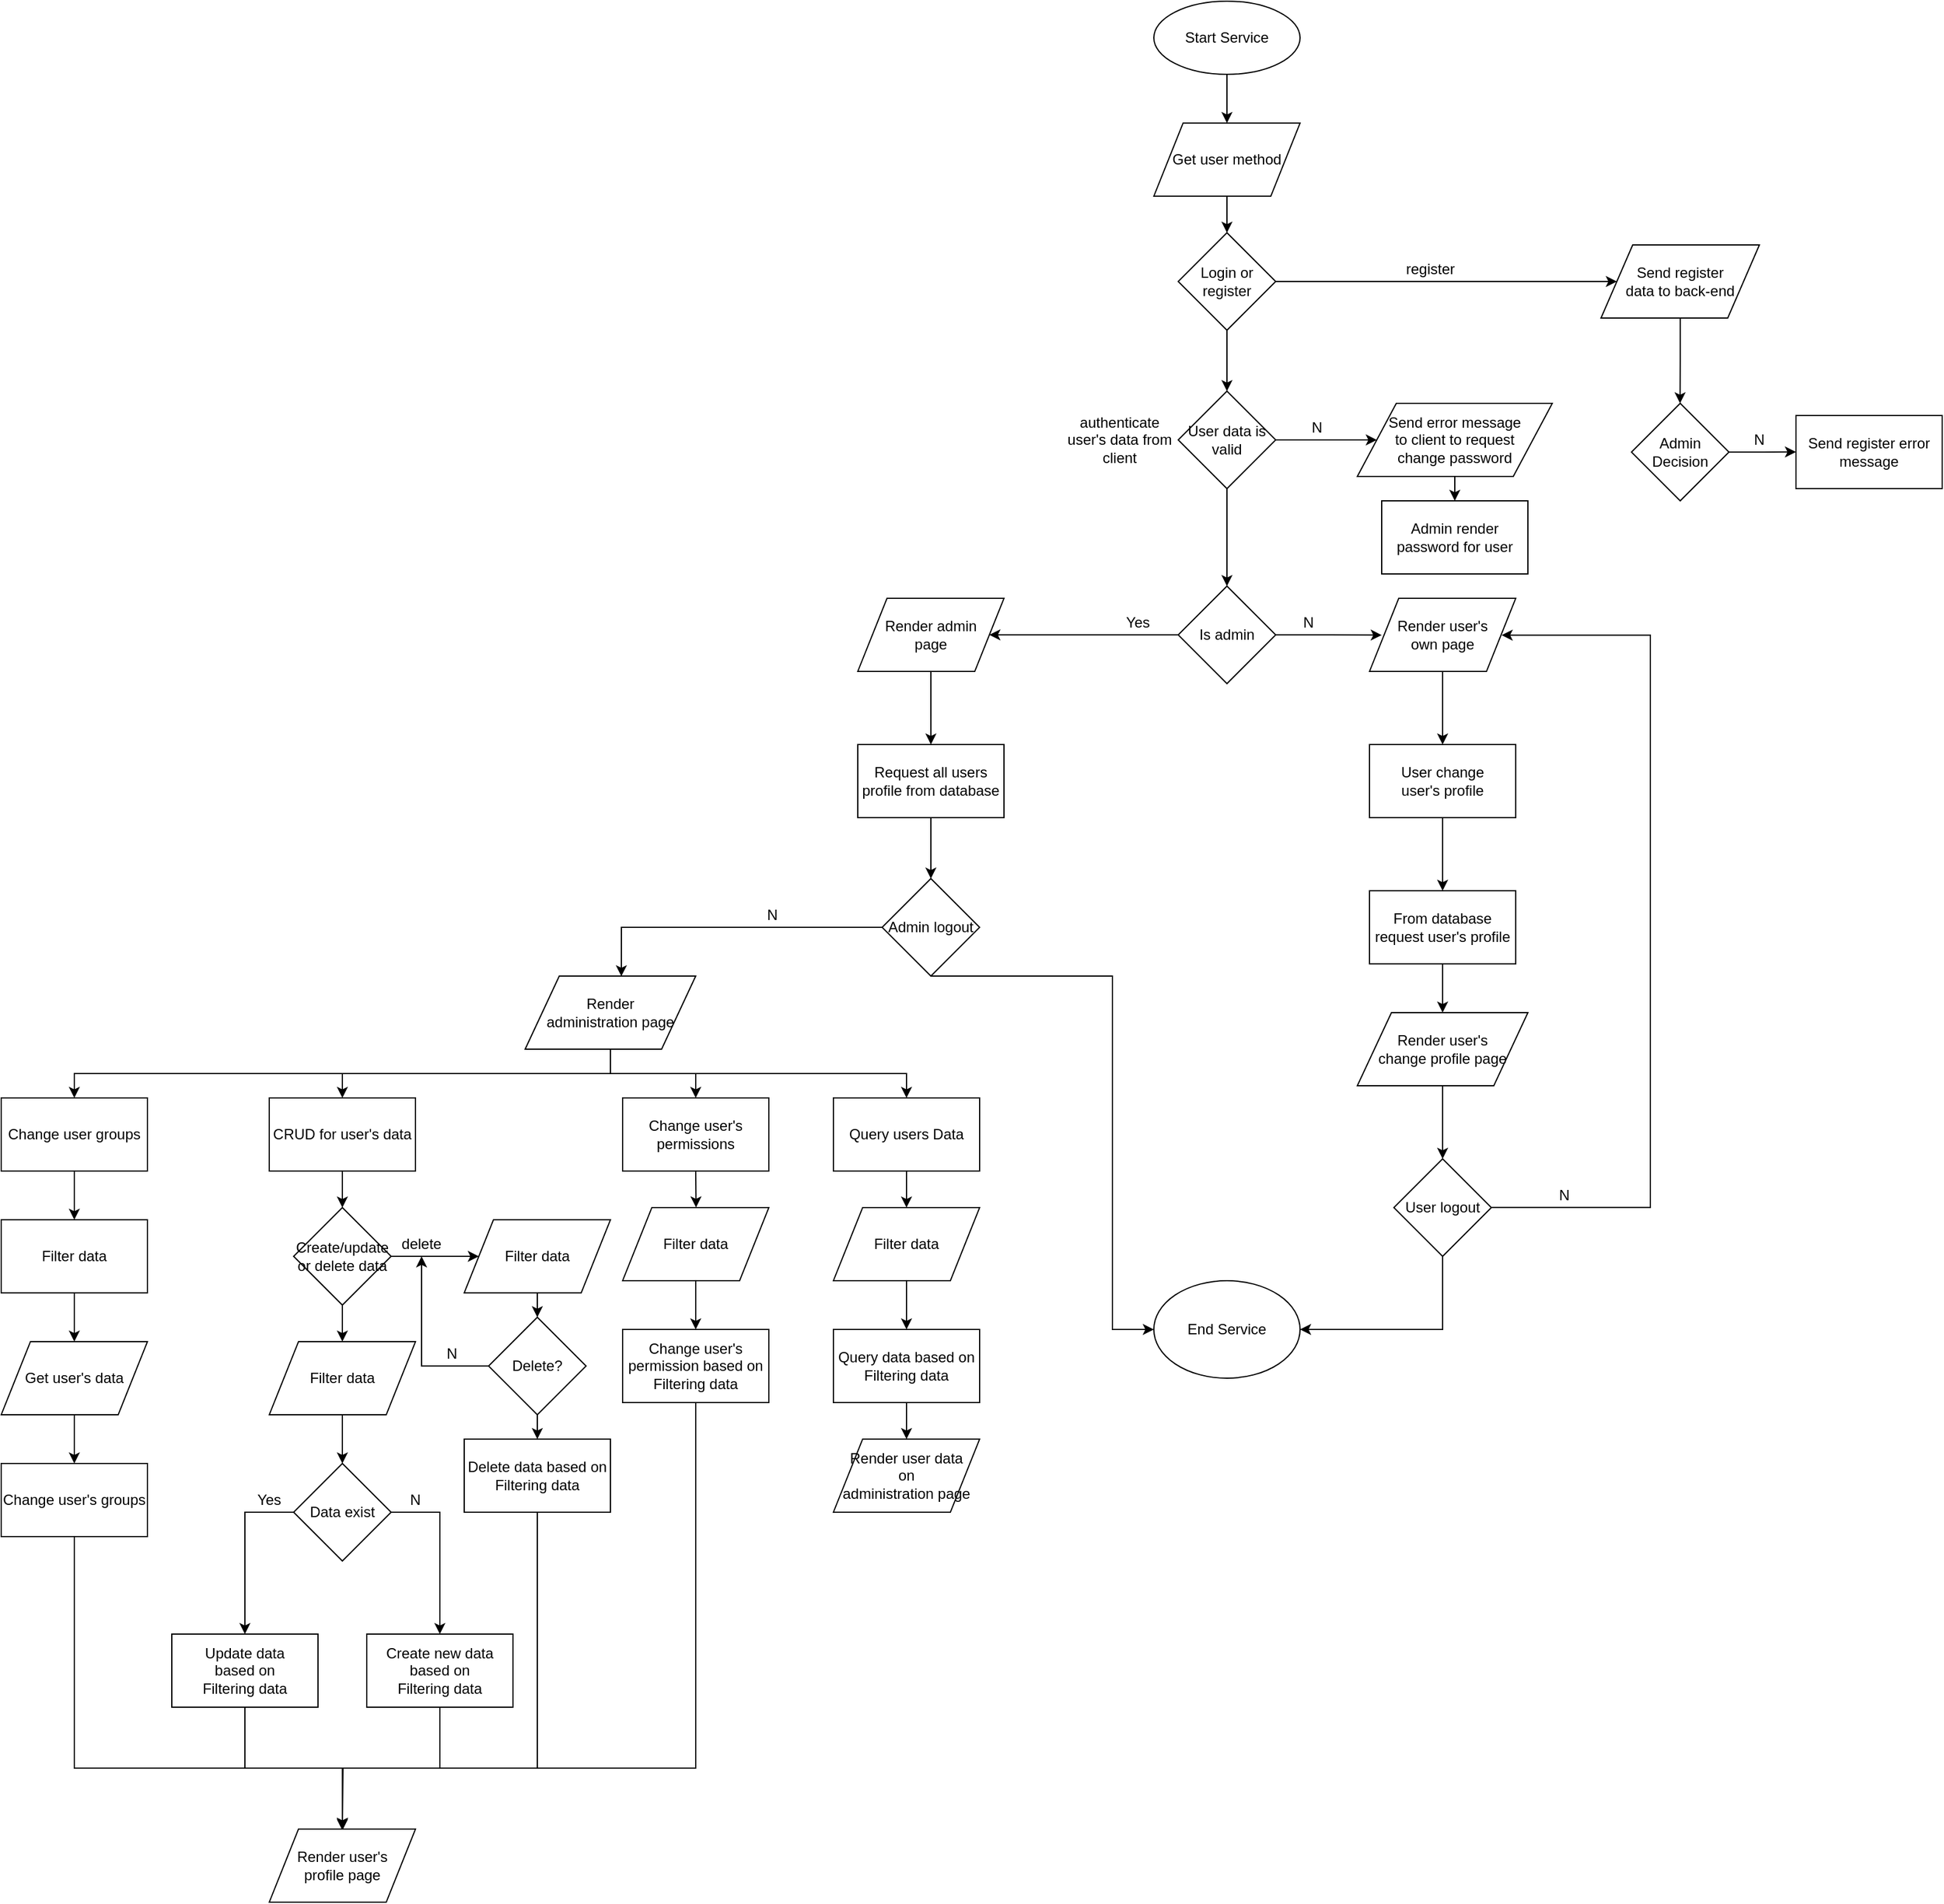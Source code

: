 <mxfile version="12.1.2" type="github" pages="1"><diagram id="x_XRw9XqwPM6PE8MIJSg" name="Page-1"><mxGraphModel dx="4347" dy="1870" grid="1" gridSize="10" guides="1" tooltips="1" connect="1" arrows="1" fold="1" page="1" pageScale="1" pageWidth="827" pageHeight="1169" math="0" shadow="0"><root><mxCell id="0"/><mxCell id="1" parent="0"/><mxCell id="s8L0YOAgI1LAVm6oBnWb-3" style="edgeStyle=orthogonalEdgeStyle;rounded=0;orthogonalLoop=1;jettySize=auto;html=1;exitX=0.5;exitY=1;exitDx=0;exitDy=0;entryX=0.5;entryY=0;entryDx=0;entryDy=0;" edge="1" parent="1" source="s8L0YOAgI1LAVm6oBnWb-1" target="s8L0YOAgI1LAVm6oBnWb-2"><mxGeometry relative="1" as="geometry"/></mxCell><mxCell id="s8L0YOAgI1LAVm6oBnWb-1" value="Start Service" style="ellipse;whiteSpace=wrap;html=1;" vertex="1" parent="1"><mxGeometry x="353" y="30" width="120" height="60" as="geometry"/></mxCell><mxCell id="s8L0YOAgI1LAVm6oBnWb-5" style="edgeStyle=orthogonalEdgeStyle;rounded=0;orthogonalLoop=1;jettySize=auto;html=1;exitX=0.5;exitY=1;exitDx=0;exitDy=0;" edge="1" parent="1" source="s8L0YOAgI1LAVm6oBnWb-2" target="s8L0YOAgI1LAVm6oBnWb-4"><mxGeometry relative="1" as="geometry"/></mxCell><mxCell id="s8L0YOAgI1LAVm6oBnWb-2" value="Get user method" style="shape=parallelogram;perimeter=parallelogramPerimeter;whiteSpace=wrap;html=1;" vertex="1" parent="1"><mxGeometry x="353" y="130" width="120" height="60" as="geometry"/></mxCell><mxCell id="s8L0YOAgI1LAVm6oBnWb-10" style="edgeStyle=orthogonalEdgeStyle;rounded=0;orthogonalLoop=1;jettySize=auto;html=1;exitX=1;exitY=0.5;exitDx=0;exitDy=0;entryX=0;entryY=0.5;entryDx=0;entryDy=0;" edge="1" parent="1" source="s8L0YOAgI1LAVm6oBnWb-4" target="s8L0YOAgI1LAVm6oBnWb-17"><mxGeometry relative="1" as="geometry"><mxPoint x="729.69" y="259.862" as="targetPoint"/></mxGeometry></mxCell><mxCell id="s8L0YOAgI1LAVm6oBnWb-12" value="" style="edgeStyle=orthogonalEdgeStyle;rounded=0;orthogonalLoop=1;jettySize=auto;html=1;" edge="1" parent="1" source="s8L0YOAgI1LAVm6oBnWb-4"><mxGeometry relative="1" as="geometry"><mxPoint x="413" y="350" as="targetPoint"/></mxGeometry></mxCell><mxCell id="s8L0YOAgI1LAVm6oBnWb-4" value="Login or register" style="rhombus;whiteSpace=wrap;html=1;" vertex="1" parent="1"><mxGeometry x="373" y="220" width="80" height="80" as="geometry"/></mxCell><mxCell id="s8L0YOAgI1LAVm6oBnWb-9" value="register" style="text;html=1;strokeColor=none;fillColor=none;align=center;verticalAlign=middle;whiteSpace=wrap;rounded=0;" vertex="1" parent="1"><mxGeometry x="560" y="240" width="40" height="20" as="geometry"/></mxCell><mxCell id="s8L0YOAgI1LAVm6oBnWb-14" style="edgeStyle=orthogonalEdgeStyle;rounded=0;orthogonalLoop=1;jettySize=auto;html=1;exitX=1;exitY=0.5;exitDx=0;exitDy=0;entryX=0;entryY=0.5;entryDx=0;entryDy=0;" edge="1" parent="1" source="s8L0YOAgI1LAVm6oBnWb-13" target="s8L0YOAgI1LAVm6oBnWb-57"><mxGeometry relative="1" as="geometry"><mxPoint x="520" y="390" as="targetPoint"/></mxGeometry></mxCell><mxCell id="s8L0YOAgI1LAVm6oBnWb-24" value="" style="edgeStyle=orthogonalEdgeStyle;rounded=0;orthogonalLoop=1;jettySize=auto;html=1;" edge="1" parent="1" source="s8L0YOAgI1LAVm6oBnWb-13" target="s8L0YOAgI1LAVm6oBnWb-23"><mxGeometry relative="1" as="geometry"/></mxCell><mxCell id="s8L0YOAgI1LAVm6oBnWb-13" value="User data is valid" style="rhombus;whiteSpace=wrap;html=1;" vertex="1" parent="1"><mxGeometry x="373" y="350" width="80" height="80" as="geometry"/></mxCell><mxCell id="s8L0YOAgI1LAVm6oBnWb-30" value="" style="edgeStyle=orthogonalEdgeStyle;rounded=0;orthogonalLoop=1;jettySize=auto;html=1;entryX=1;entryY=0.5;entryDx=0;entryDy=0;" edge="1" parent="1" source="s8L0YOAgI1LAVm6oBnWb-23" target="s8L0YOAgI1LAVm6oBnWb-40"><mxGeometry relative="1" as="geometry"><mxPoint x="290" y="550" as="targetPoint"/></mxGeometry></mxCell><mxCell id="s8L0YOAgI1LAVm6oBnWb-33" value="" style="edgeStyle=orthogonalEdgeStyle;rounded=0;orthogonalLoop=1;jettySize=auto;html=1;entryX=0;entryY=0.5;entryDx=0;entryDy=0;" edge="1" parent="1" source="s8L0YOAgI1LAVm6oBnWb-23"><mxGeometry relative="1" as="geometry"><mxPoint x="540.034" y="550.207" as="targetPoint"/></mxGeometry></mxCell><mxCell id="s8L0YOAgI1LAVm6oBnWb-23" value="Is admin" style="rhombus;whiteSpace=wrap;html=1;" vertex="1" parent="1"><mxGeometry x="373" y="510" width="80" height="80" as="geometry"/></mxCell><mxCell id="s8L0YOAgI1LAVm6oBnWb-15" value="N" style="text;html=1;strokeColor=none;fillColor=none;align=center;verticalAlign=middle;whiteSpace=wrap;rounded=0;" vertex="1" parent="1"><mxGeometry x="466.5" y="370" width="40" height="20" as="geometry"/></mxCell><mxCell id="s8L0YOAgI1LAVm6oBnWb-56" value="" style="edgeStyle=orthogonalEdgeStyle;rounded=0;orthogonalLoop=1;jettySize=auto;html=1;" edge="1" parent="1" target="s8L0YOAgI1LAVm6oBnWb-55"><mxGeometry relative="1" as="geometry"><mxPoint x="580.034" y="420.0" as="sourcePoint"/><Array as="points"><mxPoint x="600" y="420"/></Array></mxGeometry></mxCell><mxCell id="s8L0YOAgI1LAVm6oBnWb-55" value="Admin render password for user" style="rounded=0;whiteSpace=wrap;html=1;" vertex="1" parent="1"><mxGeometry x="540" y="440" width="120" height="60" as="geometry"/></mxCell><mxCell id="s8L0YOAgI1LAVm6oBnWb-18" style="edgeStyle=orthogonalEdgeStyle;rounded=0;orthogonalLoop=1;jettySize=auto;html=1;exitX=0.5;exitY=1;exitDx=0;exitDy=0;" edge="1" parent="1" source="s8L0YOAgI1LAVm6oBnWb-17"><mxGeometry relative="1" as="geometry"><mxPoint x="784.862" y="360.0" as="targetPoint"/></mxGeometry></mxCell><mxCell id="s8L0YOAgI1LAVm6oBnWb-17" value="&lt;span style=&quot;white-space: normal&quot;&gt;Send register &lt;br&gt;data to back-end&lt;/span&gt;" style="shape=parallelogram;perimeter=parallelogramPerimeter;whiteSpace=wrap;html=1;" vertex="1" parent="1"><mxGeometry x="720" y="230" width="130" height="60" as="geometry"/></mxCell><mxCell id="s8L0YOAgI1LAVm6oBnWb-20" style="edgeStyle=orthogonalEdgeStyle;rounded=0;orthogonalLoop=1;jettySize=auto;html=1;exitX=1;exitY=0.5;exitDx=0;exitDy=0;" edge="1" parent="1" source="s8L0YOAgI1LAVm6oBnWb-19"><mxGeometry relative="1" as="geometry"><mxPoint x="880" y="399.862" as="targetPoint"/></mxGeometry></mxCell><mxCell id="s8L0YOAgI1LAVm6oBnWb-19" value="Admin Decision" style="rhombus;whiteSpace=wrap;html=1;" vertex="1" parent="1"><mxGeometry x="745" y="360" width="80" height="80" as="geometry"/></mxCell><mxCell id="s8L0YOAgI1LAVm6oBnWb-21" value="N" style="text;html=1;strokeColor=none;fillColor=none;align=center;verticalAlign=middle;whiteSpace=wrap;rounded=0;" vertex="1" parent="1"><mxGeometry x="830" y="380" width="40" height="20" as="geometry"/></mxCell><mxCell id="s8L0YOAgI1LAVm6oBnWb-22" value="Send register error message" style="rounded=0;whiteSpace=wrap;html=1;" vertex="1" parent="1"><mxGeometry x="880" y="370" width="120" height="60" as="geometry"/></mxCell><mxCell id="s8L0YOAgI1LAVm6oBnWb-36" value="Yes" style="text;html=1;strokeColor=none;fillColor=none;align=center;verticalAlign=middle;whiteSpace=wrap;rounded=0;" vertex="1" parent="1"><mxGeometry x="320" y="530" width="40" height="20" as="geometry"/></mxCell><mxCell id="s8L0YOAgI1LAVm6oBnWb-37" value="N" style="text;html=1;strokeColor=none;fillColor=none;align=center;verticalAlign=middle;whiteSpace=wrap;rounded=0;" vertex="1" parent="1"><mxGeometry x="460" y="530" width="40" height="20" as="geometry"/></mxCell><mxCell id="s8L0YOAgI1LAVm6oBnWb-50" style="edgeStyle=orthogonalEdgeStyle;rounded=0;orthogonalLoop=1;jettySize=auto;html=1;exitX=0.5;exitY=1;exitDx=0;exitDy=0;" edge="1" parent="1" source="s8L0YOAgI1LAVm6oBnWb-40"><mxGeometry relative="1" as="geometry"><mxPoint x="170.034" y="640" as="targetPoint"/></mxGeometry></mxCell><mxCell id="s8L0YOAgI1LAVm6oBnWb-40" value="Render admin&lt;br&gt;page" style="shape=parallelogram;perimeter=parallelogramPerimeter;whiteSpace=wrap;html=1;" vertex="1" parent="1"><mxGeometry x="110" y="520" width="120" height="60" as="geometry"/></mxCell><mxCell id="s8L0YOAgI1LAVm6oBnWb-43" value="" style="edgeStyle=orthogonalEdgeStyle;rounded=0;orthogonalLoop=1;jettySize=auto;html=1;entryX=0.5;entryY=0;entryDx=0;entryDy=0;" edge="1" parent="1" source="s8L0YOAgI1LAVm6oBnWb-41" target="s8L0YOAgI1LAVm6oBnWb-72"><mxGeometry relative="1" as="geometry"><mxPoint x="590" y="620" as="targetPoint"/><Array as="points"><mxPoint x="590" y="590"/><mxPoint x="590" y="590"/></Array></mxGeometry></mxCell><mxCell id="s8L0YOAgI1LAVm6oBnWb-41" value="Render user's&lt;br&gt;own page" style="shape=parallelogram;perimeter=parallelogramPerimeter;whiteSpace=wrap;html=1;" vertex="1" parent="1"><mxGeometry x="530" y="520" width="120" height="60" as="geometry"/></mxCell><mxCell id="s8L0YOAgI1LAVm6oBnWb-49" style="edgeStyle=orthogonalEdgeStyle;rounded=0;orthogonalLoop=1;jettySize=auto;html=1;exitX=0.5;exitY=1;exitDx=0;exitDy=0;entryX=0.5;entryY=0;entryDx=0;entryDy=0;" edge="1" parent="1" source="s8L0YOAgI1LAVm6oBnWb-47" target="s8L0YOAgI1LAVm6oBnWb-48"><mxGeometry relative="1" as="geometry"/></mxCell><mxCell id="s8L0YOAgI1LAVm6oBnWb-47" value="From database request user's profile" style="rounded=0;whiteSpace=wrap;html=1;" vertex="1" parent="1"><mxGeometry x="530" y="760" width="120" height="60" as="geometry"/></mxCell><mxCell id="s8L0YOAgI1LAVm6oBnWb-60" style="edgeStyle=orthogonalEdgeStyle;rounded=0;orthogonalLoop=1;jettySize=auto;html=1;exitX=0.5;exitY=1;exitDx=0;exitDy=0;entryX=0.5;entryY=0;entryDx=0;entryDy=0;" edge="1" parent="1" source="s8L0YOAgI1LAVm6oBnWb-48" target="s8L0YOAgI1LAVm6oBnWb-59"><mxGeometry relative="1" as="geometry"/></mxCell><mxCell id="s8L0YOAgI1LAVm6oBnWb-48" value="Render user's&lt;br&gt;change profile page" style="shape=parallelogram;perimeter=parallelogramPerimeter;whiteSpace=wrap;html=1;" vertex="1" parent="1"><mxGeometry x="520" y="860" width="140" height="60" as="geometry"/></mxCell><mxCell id="s8L0YOAgI1LAVm6oBnWb-85" style="edgeStyle=orthogonalEdgeStyle;rounded=0;orthogonalLoop=1;jettySize=auto;html=1;exitX=0.5;exitY=1;exitDx=0;exitDy=0;entryX=0.5;entryY=0;entryDx=0;entryDy=0;" edge="1" parent="1" source="s8L0YOAgI1LAVm6oBnWb-52" target="s8L0YOAgI1LAVm6oBnWb-84"><mxGeometry relative="1" as="geometry"/></mxCell><mxCell id="s8L0YOAgI1LAVm6oBnWb-52" value="Request all users profile from database" style="rounded=0;whiteSpace=wrap;html=1;" vertex="1" parent="1"><mxGeometry x="110" y="640" width="120" height="60" as="geometry"/></mxCell><mxCell id="s8L0YOAgI1LAVm6oBnWb-70" style="edgeStyle=orthogonalEdgeStyle;rounded=0;orthogonalLoop=1;jettySize=auto;html=1;exitX=0.5;exitY=1;exitDx=0;exitDy=0;entryX=0.5;entryY=0;entryDx=0;entryDy=0;" edge="1" parent="1" source="s8L0YOAgI1LAVm6oBnWb-54" target="s8L0YOAgI1LAVm6oBnWb-69"><mxGeometry relative="1" as="geometry"/></mxCell><mxCell id="s8L0YOAgI1LAVm6oBnWb-79" style="edgeStyle=orthogonalEdgeStyle;rounded=0;orthogonalLoop=1;jettySize=auto;html=1;exitX=0.5;exitY=1;exitDx=0;exitDy=0;entryX=0.5;entryY=0;entryDx=0;entryDy=0;" edge="1" parent="1" source="s8L0YOAgI1LAVm6oBnWb-54" target="s8L0YOAgI1LAVm6oBnWb-78"><mxGeometry relative="1" as="geometry"/></mxCell><mxCell id="s8L0YOAgI1LAVm6oBnWb-81" style="edgeStyle=orthogonalEdgeStyle;rounded=0;orthogonalLoop=1;jettySize=auto;html=1;exitX=0.5;exitY=1;exitDx=0;exitDy=0;" edge="1" parent="1" source="s8L0YOAgI1LAVm6oBnWb-54" target="s8L0YOAgI1LAVm6oBnWb-80"><mxGeometry relative="1" as="geometry"/></mxCell><mxCell id="s8L0YOAgI1LAVm6oBnWb-83" style="edgeStyle=orthogonalEdgeStyle;rounded=0;orthogonalLoop=1;jettySize=auto;html=1;exitX=0.5;exitY=1;exitDx=0;exitDy=0;entryX=0.5;entryY=0;entryDx=0;entryDy=0;" edge="1" parent="1" source="s8L0YOAgI1LAVm6oBnWb-54" target="s8L0YOAgI1LAVm6oBnWb-82"><mxGeometry relative="1" as="geometry"/></mxCell><mxCell id="s8L0YOAgI1LAVm6oBnWb-54" value="Render&lt;br&gt;administration page" style="shape=parallelogram;perimeter=parallelogramPerimeter;whiteSpace=wrap;html=1;" vertex="1" parent="1"><mxGeometry x="-163" y="830" width="140" height="60" as="geometry"/></mxCell><mxCell id="s8L0YOAgI1LAVm6oBnWb-57" value="&lt;span style=&quot;white-space: normal&quot;&gt;Send error message &lt;br&gt;to client to request &lt;br&gt;change password&lt;/span&gt;" style="shape=parallelogram;perimeter=parallelogramPerimeter;whiteSpace=wrap;html=1;" vertex="1" parent="1"><mxGeometry x="520" y="360" width="160" height="60" as="geometry"/></mxCell><mxCell id="s8L0YOAgI1LAVm6oBnWb-61" style="edgeStyle=orthogonalEdgeStyle;rounded=0;orthogonalLoop=1;jettySize=auto;html=1;exitX=1;exitY=0.5;exitDx=0;exitDy=0;entryX=1;entryY=0.5;entryDx=0;entryDy=0;" edge="1" parent="1"><mxGeometry relative="1" as="geometry"><mxPoint x="630.19" y="1019.862" as="sourcePoint"/><mxPoint x="638.466" y="550.207" as="targetPoint"/><Array as="points"><mxPoint x="760.5" y="1020"/><mxPoint x="760.5" y="550"/></Array></mxGeometry></mxCell><mxCell id="s8L0YOAgI1LAVm6oBnWb-90" style="edgeStyle=orthogonalEdgeStyle;rounded=0;orthogonalLoop=1;jettySize=auto;html=1;exitX=0.5;exitY=1;exitDx=0;exitDy=0;entryX=1;entryY=0.5;entryDx=0;entryDy=0;" edge="1" parent="1" source="s8L0YOAgI1LAVm6oBnWb-59" target="s8L0YOAgI1LAVm6oBnWb-92"><mxGeometry relative="1" as="geometry"><mxPoint x="590.276" y="1140" as="targetPoint"/></mxGeometry></mxCell><mxCell id="s8L0YOAgI1LAVm6oBnWb-59" value="User logout" style="rhombus;whiteSpace=wrap;html=1;" vertex="1" parent="1"><mxGeometry x="550" y="980" width="80" height="80" as="geometry"/></mxCell><mxCell id="s8L0YOAgI1LAVm6oBnWb-62" value="N" style="text;html=1;strokeColor=none;fillColor=none;align=center;verticalAlign=middle;whiteSpace=wrap;rounded=0;" vertex="1" parent="1"><mxGeometry x="670" y="1000" width="40" height="20" as="geometry"/></mxCell><mxCell id="s8L0YOAgI1LAVm6oBnWb-101" style="edgeStyle=orthogonalEdgeStyle;rounded=0;orthogonalLoop=1;jettySize=auto;html=1;exitX=0.5;exitY=1;exitDx=0;exitDy=0;" edge="1" parent="1" source="s8L0YOAgI1LAVm6oBnWb-69"><mxGeometry relative="1" as="geometry"><mxPoint x="-533" y="1030" as="targetPoint"/></mxGeometry></mxCell><mxCell id="s8L0YOAgI1LAVm6oBnWb-69" value="Change user groups" style="rounded=0;whiteSpace=wrap;html=1;" vertex="1" parent="1"><mxGeometry x="-593" y="930" width="120" height="60" as="geometry"/></mxCell><mxCell id="s8L0YOAgI1LAVm6oBnWb-71" value="authenticate user's data from client" style="text;html=1;strokeColor=none;fillColor=none;align=center;verticalAlign=middle;whiteSpace=wrap;rounded=0;" vertex="1" parent="1"><mxGeometry x="280" y="380" width="90" height="20" as="geometry"/></mxCell><mxCell id="s8L0YOAgI1LAVm6oBnWb-76" style="edgeStyle=orthogonalEdgeStyle;rounded=0;orthogonalLoop=1;jettySize=auto;html=1;exitX=0.5;exitY=1;exitDx=0;exitDy=0;entryX=0.5;entryY=0;entryDx=0;entryDy=0;" edge="1" parent="1" source="s8L0YOAgI1LAVm6oBnWb-72" target="s8L0YOAgI1LAVm6oBnWb-47"><mxGeometry relative="1" as="geometry"/></mxCell><mxCell id="s8L0YOAgI1LAVm6oBnWb-72" value="&lt;span style=&quot;white-space: normal&quot;&gt;User change&lt;br&gt;user's profile&lt;/span&gt;" style="rounded=0;whiteSpace=wrap;html=1;" vertex="1" parent="1"><mxGeometry x="530" y="640" width="120" height="60" as="geometry"/></mxCell><mxCell id="s8L0YOAgI1LAVm6oBnWb-144" style="edgeStyle=orthogonalEdgeStyle;rounded=0;orthogonalLoop=1;jettySize=auto;html=1;exitX=0.5;exitY=1;exitDx=0;exitDy=0;entryX=0.5;entryY=0;entryDx=0;entryDy=0;" edge="1" parent="1" source="s8L0YOAgI1LAVm6oBnWb-78"><mxGeometry relative="1" as="geometry"><mxPoint x="-22.714" y="1019.857" as="targetPoint"/></mxGeometry></mxCell><mxCell id="s8L0YOAgI1LAVm6oBnWb-78" value="Change user's&lt;br&gt;permissions" style="rounded=0;whiteSpace=wrap;html=1;" vertex="1" parent="1"><mxGeometry x="-83" y="930" width="120" height="60" as="geometry"/></mxCell><mxCell id="s8L0YOAgI1LAVm6oBnWb-94" style="edgeStyle=orthogonalEdgeStyle;rounded=0;orthogonalLoop=1;jettySize=auto;html=1;exitX=0.5;exitY=1;exitDx=0;exitDy=0;" edge="1" parent="1" source="s8L0YOAgI1LAVm6oBnWb-80" target="s8L0YOAgI1LAVm6oBnWb-93"><mxGeometry relative="1" as="geometry"/></mxCell><mxCell id="s8L0YOAgI1LAVm6oBnWb-80" value="Query users Data" style="rounded=0;whiteSpace=wrap;html=1;" vertex="1" parent="1"><mxGeometry x="90" y="930" width="120" height="60" as="geometry"/></mxCell><mxCell id="s8L0YOAgI1LAVm6oBnWb-111" style="edgeStyle=orthogonalEdgeStyle;rounded=0;orthogonalLoop=1;jettySize=auto;html=1;exitX=0.5;exitY=1;exitDx=0;exitDy=0;entryX=0.5;entryY=0;entryDx=0;entryDy=0;" edge="1" parent="1" source="s8L0YOAgI1LAVm6oBnWb-82" target="s8L0YOAgI1LAVm6oBnWb-110"><mxGeometry relative="1" as="geometry"/></mxCell><mxCell id="s8L0YOAgI1LAVm6oBnWb-82" value="CRUD for user's data" style="rounded=0;whiteSpace=wrap;html=1;" vertex="1" parent="1"><mxGeometry x="-373" y="930" width="120" height="60" as="geometry"/></mxCell><mxCell id="s8L0YOAgI1LAVm6oBnWb-86" style="edgeStyle=orthogonalEdgeStyle;rounded=0;orthogonalLoop=1;jettySize=auto;html=1;exitX=0;exitY=0.5;exitDx=0;exitDy=0;entryX=0.564;entryY=0.003;entryDx=0;entryDy=0;entryPerimeter=0;" edge="1" parent="1" source="s8L0YOAgI1LAVm6oBnWb-84" target="s8L0YOAgI1LAVm6oBnWb-54"><mxGeometry relative="1" as="geometry"/></mxCell><mxCell id="s8L0YOAgI1LAVm6oBnWb-88" style="edgeStyle=orthogonalEdgeStyle;rounded=0;orthogonalLoop=1;jettySize=auto;html=1;exitX=0.5;exitY=1;exitDx=0;exitDy=0;entryX=0;entryY=0.5;entryDx=0;entryDy=0;" edge="1" parent="1" source="s8L0YOAgI1LAVm6oBnWb-84" target="s8L0YOAgI1LAVm6oBnWb-92"><mxGeometry relative="1" as="geometry"><mxPoint x="170.276" y="1050" as="targetPoint"/><Array as="points"><mxPoint x="319" y="830"/><mxPoint x="319" y="1120"/></Array></mxGeometry></mxCell><mxCell id="s8L0YOAgI1LAVm6oBnWb-84" value="Admin logout" style="rhombus;whiteSpace=wrap;html=1;" vertex="1" parent="1"><mxGeometry x="130" y="750" width="80" height="80" as="geometry"/></mxCell><mxCell id="s8L0YOAgI1LAVm6oBnWb-87" value="N" style="text;html=1;strokeColor=none;fillColor=none;align=center;verticalAlign=middle;whiteSpace=wrap;rounded=0;" vertex="1" parent="1"><mxGeometry x="20" y="770" width="40" height="20" as="geometry"/></mxCell><mxCell id="s8L0YOAgI1LAVm6oBnWb-92" value="End Service" style="ellipse;whiteSpace=wrap;html=1;" vertex="1" parent="1"><mxGeometry x="353" y="1080" width="120" height="80" as="geometry"/></mxCell><mxCell id="s8L0YOAgI1LAVm6oBnWb-155" style="edgeStyle=orthogonalEdgeStyle;rounded=0;orthogonalLoop=1;jettySize=auto;html=1;exitX=0.5;exitY=1;exitDx=0;exitDy=0;entryX=0.5;entryY=0;entryDx=0;entryDy=0;" edge="1" parent="1" source="s8L0YOAgI1LAVm6oBnWb-93" target="s8L0YOAgI1LAVm6oBnWb-96"><mxGeometry relative="1" as="geometry"/></mxCell><mxCell id="s8L0YOAgI1LAVm6oBnWb-93" value="Filter data" style="shape=parallelogram;perimeter=parallelogramPerimeter;whiteSpace=wrap;html=1;" vertex="1" parent="1"><mxGeometry x="90" y="1020" width="120" height="60" as="geometry"/></mxCell><mxCell id="s8L0YOAgI1LAVm6oBnWb-98" style="edgeStyle=orthogonalEdgeStyle;rounded=0;orthogonalLoop=1;jettySize=auto;html=1;exitX=0.5;exitY=1;exitDx=0;exitDy=0;entryX=0.5;entryY=0;entryDx=0;entryDy=0;" edge="1" parent="1" source="s8L0YOAgI1LAVm6oBnWb-96" target="s8L0YOAgI1LAVm6oBnWb-97"><mxGeometry relative="1" as="geometry"/></mxCell><mxCell id="s8L0YOAgI1LAVm6oBnWb-96" value="Query data based on&lt;br&gt;Filtering data" style="rounded=0;whiteSpace=wrap;html=1;" vertex="1" parent="1"><mxGeometry x="90" y="1120" width="120" height="60" as="geometry"/></mxCell><mxCell id="s8L0YOAgI1LAVm6oBnWb-97" value="Render user data&lt;br&gt;on &lt;br&gt;administration&amp;nbsp;page" style="shape=parallelogram;perimeter=parallelogramPerimeter;whiteSpace=wrap;html=1;" vertex="1" parent="1"><mxGeometry x="90" y="1210" width="120" height="60" as="geometry"/></mxCell><mxCell id="s8L0YOAgI1LAVm6oBnWb-106" style="edgeStyle=orthogonalEdgeStyle;rounded=0;orthogonalLoop=1;jettySize=auto;html=1;exitX=0.5;exitY=1;exitDx=0;exitDy=0;entryX=0.5;entryY=0;entryDx=0;entryDy=0;" edge="1" parent="1" source="s8L0YOAgI1LAVm6oBnWb-102" target="s8L0YOAgI1LAVm6oBnWb-105"><mxGeometry relative="1" as="geometry"/></mxCell><mxCell id="s8L0YOAgI1LAVm6oBnWb-102" value="Filter data" style="rounded=0;whiteSpace=wrap;html=1;" vertex="1" parent="1"><mxGeometry x="-593" y="1030" width="120" height="60" as="geometry"/></mxCell><mxCell id="s8L0YOAgI1LAVm6oBnWb-108" style="edgeStyle=orthogonalEdgeStyle;rounded=0;orthogonalLoop=1;jettySize=auto;html=1;exitX=0.5;exitY=1;exitDx=0;exitDy=0;" edge="1" parent="1" source="s8L0YOAgI1LAVm6oBnWb-105" target="s8L0YOAgI1LAVm6oBnWb-107"><mxGeometry relative="1" as="geometry"/></mxCell><mxCell id="s8L0YOAgI1LAVm6oBnWb-105" value="Get user's data" style="shape=parallelogram;perimeter=parallelogramPerimeter;whiteSpace=wrap;html=1;" vertex="1" parent="1"><mxGeometry x="-593" y="1130" width="120" height="60" as="geometry"/></mxCell><mxCell id="s8L0YOAgI1LAVm6oBnWb-152" style="edgeStyle=orthogonalEdgeStyle;rounded=0;orthogonalLoop=1;jettySize=auto;html=1;exitX=0.5;exitY=1;exitDx=0;exitDy=0;entryX=0.5;entryY=0;entryDx=0;entryDy=0;" edge="1" parent="1" source="s8L0YOAgI1LAVm6oBnWb-107" target="s8L0YOAgI1LAVm6oBnWb-147"><mxGeometry relative="1" as="geometry"><Array as="points"><mxPoint x="-533" y="1480"/><mxPoint x="-313" y="1480"/></Array></mxGeometry></mxCell><mxCell id="s8L0YOAgI1LAVm6oBnWb-107" value="Change user's groups" style="rounded=0;whiteSpace=wrap;html=1;" vertex="1" parent="1"><mxGeometry x="-593" y="1230" width="120" height="60" as="geometry"/></mxCell><mxCell id="s8L0YOAgI1LAVm6oBnWb-128" style="edgeStyle=orthogonalEdgeStyle;rounded=0;orthogonalLoop=1;jettySize=auto;html=1;exitX=1;exitY=0.5;exitDx=0;exitDy=0;entryX=0;entryY=0.5;entryDx=0;entryDy=0;" edge="1" parent="1" source="s8L0YOAgI1LAVm6oBnWb-110" target="s8L0YOAgI1LAVm6oBnWb-114"><mxGeometry relative="1" as="geometry"/></mxCell><mxCell id="s8L0YOAgI1LAVm6oBnWb-133" style="edgeStyle=orthogonalEdgeStyle;rounded=0;orthogonalLoop=1;jettySize=auto;html=1;exitX=0.5;exitY=1;exitDx=0;exitDy=0;entryX=0.5;entryY=0;entryDx=0;entryDy=0;" edge="1" parent="1" source="s8L0YOAgI1LAVm6oBnWb-110" target="s8L0YOAgI1LAVm6oBnWb-132"><mxGeometry relative="1" as="geometry"/></mxCell><mxCell id="s8L0YOAgI1LAVm6oBnWb-110" value="Create/update or delete data" style="rhombus;whiteSpace=wrap;html=1;" vertex="1" parent="1"><mxGeometry x="-353" y="1020" width="80" height="80" as="geometry"/></mxCell><mxCell id="s8L0YOAgI1LAVm6oBnWb-113" value="delete" style="text;html=1;strokeColor=none;fillColor=none;align=center;verticalAlign=middle;whiteSpace=wrap;rounded=0;" vertex="1" parent="1"><mxGeometry x="-268" y="1040" width="40" height="20" as="geometry"/></mxCell><mxCell id="s8L0YOAgI1LAVm6oBnWb-118" style="edgeStyle=orthogonalEdgeStyle;rounded=0;orthogonalLoop=1;jettySize=auto;html=1;exitX=0.5;exitY=1;exitDx=0;exitDy=0;entryX=0.5;entryY=0;entryDx=0;entryDy=0;" edge="1" parent="1" source="s8L0YOAgI1LAVm6oBnWb-114" target="s8L0YOAgI1LAVm6oBnWb-116"><mxGeometry relative="1" as="geometry"/></mxCell><mxCell id="s8L0YOAgI1LAVm6oBnWb-114" value="Filter data" style="shape=parallelogram;perimeter=parallelogramPerimeter;whiteSpace=wrap;html=1;" vertex="1" parent="1"><mxGeometry x="-213" y="1030" width="120" height="60" as="geometry"/></mxCell><mxCell id="s8L0YOAgI1LAVm6oBnWb-125" style="edgeStyle=orthogonalEdgeStyle;rounded=0;orthogonalLoop=1;jettySize=auto;html=1;exitX=0.5;exitY=1;exitDx=0;exitDy=0;entryX=0.5;entryY=0;entryDx=0;entryDy=0;" edge="1" parent="1" source="s8L0YOAgI1LAVm6oBnWb-116" target="s8L0YOAgI1LAVm6oBnWb-124"><mxGeometry relative="1" as="geometry"/></mxCell><mxCell id="s8L0YOAgI1LAVm6oBnWb-129" style="edgeStyle=orthogonalEdgeStyle;rounded=0;orthogonalLoop=1;jettySize=auto;html=1;exitX=0;exitY=0.5;exitDx=0;exitDy=0;entryX=0.5;entryY=1;entryDx=0;entryDy=0;" edge="1" parent="1" source="s8L0YOAgI1LAVm6oBnWb-116" target="s8L0YOAgI1LAVm6oBnWb-113"><mxGeometry relative="1" as="geometry"/></mxCell><mxCell id="s8L0YOAgI1LAVm6oBnWb-116" value="Delete?" style="rhombus;whiteSpace=wrap;html=1;" vertex="1" parent="1"><mxGeometry x="-193" y="1110" width="80" height="80" as="geometry"/></mxCell><mxCell id="s8L0YOAgI1LAVm6oBnWb-122" value="N" style="text;html=1;strokeColor=none;fillColor=none;align=center;verticalAlign=middle;whiteSpace=wrap;rounded=0;" vertex="1" parent="1"><mxGeometry x="-243" y="1130" width="40" height="20" as="geometry"/></mxCell><mxCell id="s8L0YOAgI1LAVm6oBnWb-151" style="edgeStyle=orthogonalEdgeStyle;rounded=0;orthogonalLoop=1;jettySize=auto;html=1;exitX=0.5;exitY=1;exitDx=0;exitDy=0;" edge="1" parent="1" source="s8L0YOAgI1LAVm6oBnWb-124"><mxGeometry relative="1" as="geometry"><mxPoint x="-313" y="1531.143" as="targetPoint"/><Array as="points"><mxPoint x="-153" y="1480"/><mxPoint x="-313" y="1480"/></Array></mxGeometry></mxCell><mxCell id="s8L0YOAgI1LAVm6oBnWb-124" value="Delete data based on&lt;br&gt;Filtering data" style="rounded=0;whiteSpace=wrap;html=1;" vertex="1" parent="1"><mxGeometry x="-213" y="1210" width="120" height="60" as="geometry"/></mxCell><mxCell id="s8L0YOAgI1LAVm6oBnWb-135" style="edgeStyle=orthogonalEdgeStyle;rounded=0;orthogonalLoop=1;jettySize=auto;html=1;exitX=0;exitY=0.5;exitDx=0;exitDy=0;entryX=0.5;entryY=0;entryDx=0;entryDy=0;" edge="1" parent="1" source="s8L0YOAgI1LAVm6oBnWb-127" target="s8L0YOAgI1LAVm6oBnWb-131"><mxGeometry relative="1" as="geometry"/></mxCell><mxCell id="s8L0YOAgI1LAVm6oBnWb-139" style="edgeStyle=orthogonalEdgeStyle;rounded=0;orthogonalLoop=1;jettySize=auto;html=1;exitX=1;exitY=0.5;exitDx=0;exitDy=0;entryX=0.5;entryY=0;entryDx=0;entryDy=0;" edge="1" parent="1" source="s8L0YOAgI1LAVm6oBnWb-127" target="s8L0YOAgI1LAVm6oBnWb-138"><mxGeometry relative="1" as="geometry"/></mxCell><mxCell id="s8L0YOAgI1LAVm6oBnWb-127" value="Data exist" style="rhombus;whiteSpace=wrap;html=1;" vertex="1" parent="1"><mxGeometry x="-353" y="1230" width="80" height="80" as="geometry"/></mxCell><mxCell id="s8L0YOAgI1LAVm6oBnWb-149" style="edgeStyle=orthogonalEdgeStyle;rounded=0;orthogonalLoop=1;jettySize=auto;html=1;exitX=0.5;exitY=1;exitDx=0;exitDy=0;entryX=0.5;entryY=0;entryDx=0;entryDy=0;" edge="1" parent="1" source="s8L0YOAgI1LAVm6oBnWb-131" target="s8L0YOAgI1LAVm6oBnWb-147"><mxGeometry relative="1" as="geometry"/></mxCell><mxCell id="s8L0YOAgI1LAVm6oBnWb-131" value="Update data&lt;br&gt;based on&lt;br&gt;Filtering data" style="rounded=0;whiteSpace=wrap;html=1;" vertex="1" parent="1"><mxGeometry x="-453" y="1370" width="120" height="60" as="geometry"/></mxCell><mxCell id="s8L0YOAgI1LAVm6oBnWb-134" style="edgeStyle=orthogonalEdgeStyle;rounded=0;orthogonalLoop=1;jettySize=auto;html=1;exitX=0.5;exitY=1;exitDx=0;exitDy=0;entryX=0.5;entryY=0;entryDx=0;entryDy=0;" edge="1" parent="1" source="s8L0YOAgI1LAVm6oBnWb-132" target="s8L0YOAgI1LAVm6oBnWb-127"><mxGeometry relative="1" as="geometry"/></mxCell><mxCell id="s8L0YOAgI1LAVm6oBnWb-132" value="Filter data" style="shape=parallelogram;perimeter=parallelogramPerimeter;whiteSpace=wrap;html=1;" vertex="1" parent="1"><mxGeometry x="-373" y="1130" width="120" height="60" as="geometry"/></mxCell><mxCell id="s8L0YOAgI1LAVm6oBnWb-150" style="edgeStyle=orthogonalEdgeStyle;rounded=0;orthogonalLoop=1;jettySize=auto;html=1;exitX=0.5;exitY=1;exitDx=0;exitDy=0;" edge="1" parent="1" source="s8L0YOAgI1LAVm6oBnWb-138"><mxGeometry relative="1" as="geometry"><mxPoint x="-313" y="1530" as="targetPoint"/></mxGeometry></mxCell><mxCell id="s8L0YOAgI1LAVm6oBnWb-138" value="Create new data based on&lt;br&gt;Filtering data" style="rounded=0;whiteSpace=wrap;html=1;" vertex="1" parent="1"><mxGeometry x="-293" y="1370" width="120" height="60" as="geometry"/></mxCell><mxCell id="s8L0YOAgI1LAVm6oBnWb-140" value="N" style="text;html=1;strokeColor=none;fillColor=none;align=center;verticalAlign=middle;whiteSpace=wrap;rounded=0;" vertex="1" parent="1"><mxGeometry x="-273" y="1250" width="40" height="20" as="geometry"/></mxCell><mxCell id="s8L0YOAgI1LAVm6oBnWb-141" value="Yes" style="text;html=1;strokeColor=none;fillColor=none;align=center;verticalAlign=middle;whiteSpace=wrap;rounded=0;" vertex="1" parent="1"><mxGeometry x="-393" y="1250" width="40" height="20" as="geometry"/></mxCell><mxCell id="s8L0YOAgI1LAVm6oBnWb-157" style="edgeStyle=orthogonalEdgeStyle;rounded=0;orthogonalLoop=1;jettySize=auto;html=1;exitX=0.5;exitY=1;exitDx=0;exitDy=0;" edge="1" parent="1" source="s8L0YOAgI1LAVm6oBnWb-145" target="s8L0YOAgI1LAVm6oBnWb-156"><mxGeometry relative="1" as="geometry"/></mxCell><mxCell id="s8L0YOAgI1LAVm6oBnWb-145" value="Filter data" style="shape=parallelogram;perimeter=parallelogramPerimeter;whiteSpace=wrap;html=1;" vertex="1" parent="1"><mxGeometry x="-83" y="1020" width="120" height="60" as="geometry"/></mxCell><mxCell id="s8L0YOAgI1LAVm6oBnWb-147" value="Render user's&lt;br&gt;profile page" style="shape=parallelogram;perimeter=parallelogramPerimeter;whiteSpace=wrap;html=1;" vertex="1" parent="1"><mxGeometry x="-373" y="1530" width="120" height="60" as="geometry"/></mxCell><mxCell id="s8L0YOAgI1LAVm6oBnWb-158" style="edgeStyle=orthogonalEdgeStyle;rounded=0;orthogonalLoop=1;jettySize=auto;html=1;exitX=0.5;exitY=1;exitDx=0;exitDy=0;entryX=0.5;entryY=0;entryDx=0;entryDy=0;" edge="1" parent="1" source="s8L0YOAgI1LAVm6oBnWb-156" target="s8L0YOAgI1LAVm6oBnWb-147"><mxGeometry relative="1" as="geometry"><Array as="points"><mxPoint x="-23" y="1480"/><mxPoint x="-313" y="1480"/></Array></mxGeometry></mxCell><mxCell id="s8L0YOAgI1LAVm6oBnWb-156" value="Change user's&lt;br&gt;permission based on&lt;br&gt;Filtering data" style="rounded=0;whiteSpace=wrap;html=1;" vertex="1" parent="1"><mxGeometry x="-83" y="1120" width="120" height="60" as="geometry"/></mxCell></root></mxGraphModel></diagram></mxfile>